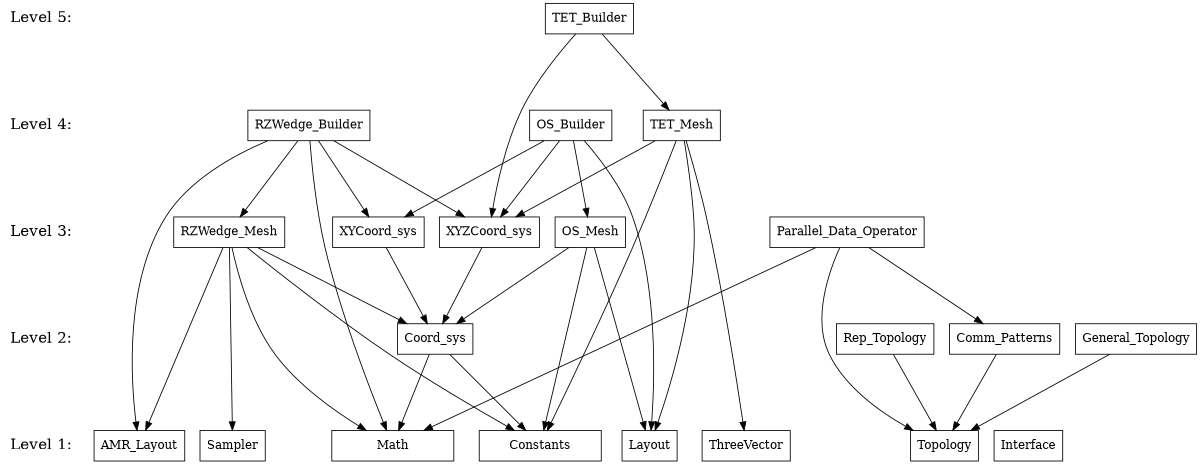 digraph mc_package_level {
    /* graph attributes */
    center=1;
    size="8,14";
    ranksep=1.25;
    
    /* levels */
    level1 [shape=plaintext, label="Level 1:", fontsize=18];
    level2 [shape=plaintext, label="Level 2:", fontsize=18];
    level3 [shape=plaintext, label="Level 3:", fontsize=18];
    level4 [shape=plaintext, label="Level 4:", fontsize=18];
    level5 [shape=plaintext, label="Level 5:", fontsize=18];
    
    level5 -> level4 -> level3 -> level2 -> level1 [style=invis];   

    /* mc components */
	
    /* level 1 */
    amr_layout    [shape=box, label="AMR_Layout"];
    comm_patterns [shape=box, label="Comm_Patterns"];
    constants     [width=2,   shape=box, label="Constants"];
    coord_sys     [shape=box, label="Coord_sys"];
    gen_top       [shape=box, label="General_Topology"];
    interface     [shape=box, label="Interface"];
    layout        [shape=box, label="Layout"];
    math          [width=2,   shape=box, label="Math"];
    os_builder    [shape=box, label="OS_Builder"];
    os_mesh       [shape=box, label="OS_Mesh"];
    p_data_op     [shape=box, label="Parallel_Data_Operator"];
    topology      [shape=box, label="Topology"];
    rzwedge_build [shape=box, label="RZWedge_Builder"];
    rzwedge_mesh  [shape=box, label="RZWedge_Mesh"];
    rep_top       [shape=box, label="Rep_Topology"];
    sampler       [shape=box, label="Sampler"];
    tet_builder   [shape=box, label="TET_Builder"];
    tet_mesh      [shape=box, label="TET_Mesh"];
    threevec      [shape=box, label="ThreeVector"];
    xycoord       [shape=box, label="XYCoord_sys"];
    xyzcoord      [shape=box, label="XYZCoord_sys"];
    
    /* Levelization diagram */

    comm_patterns -> {topology};
    gen_top -> {topology};
    rep_top -> {topology};
    coord_sys -> {constants math};
    
    xycoord -> {coord_sys};
    xyzcoord -> {coord_sys};
    os_mesh -> {constants coord_sys layout};
    p_data_op -> {math topology comm_patterns};
    rzwedge_mesh -> {constants coord_sys amr_layout math sampler};
    
    tet_mesh -> {constants threevec xyzcoord layout};
    os_builder -> {xycoord xyzcoord layout os_mesh};
    rzwedge_build -> {xycoord xyzcoord math amr_layout rzwedge_mesh};
    
    tet_builder -> {xyzcoord tet_mesh};
    
    /* dependencies */
    {rank=same; level1 amr_layout constants interface layout math topology
		    sampler threevec};
    {rank=same; level2 comm_patterns gen_top rep_top coord_sys};
    {rank=same; level3 xycoord xyzcoord os_mesh p_data_op rzwedge_mesh};
    {rank=same; level4 tet_mesh os_builder rzwedge_build};
    {rank=same; level5 tet_builder};
}
